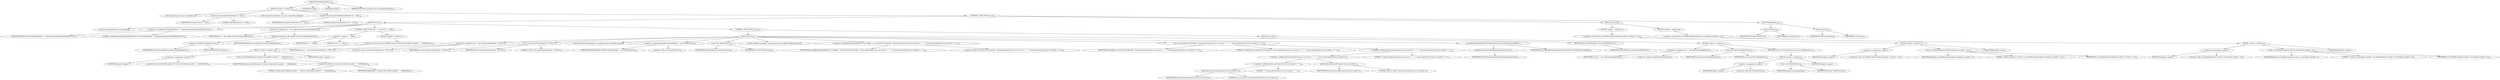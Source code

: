 digraph "getDefaultManifest" {  
"1624" [label = <(METHOD,getDefaultManifest)<SUB>736</SUB>> ]
"1625" [label = <(BLOCK,&lt;empty&gt;,&lt;empty&gt;)<SUB>736</SUB>> ]
"1626" [label = <(LOCAL,InputStream in: java.io.InputStream)> ]
"1627" [label = <(&lt;operator&gt;.assignment,InputStream in = null)<SUB>737</SUB>> ]
"1628" [label = <(IDENTIFIER,in,InputStream in = null)<SUB>737</SUB>> ]
"1629" [label = <(LITERAL,null,InputStream in = null)<SUB>737</SUB>> ]
"111" [label = <(LOCAL,InputStreamReader insr: java.io.InputStreamReader)> ]
"1630" [label = <(&lt;operator&gt;.assignment,InputStreamReader insr = null)<SUB>738</SUB>> ]
"1631" [label = <(IDENTIFIER,insr,InputStreamReader insr = null)<SUB>738</SUB>> ]
"1632" [label = <(LITERAL,null,InputStreamReader insr = null)<SUB>738</SUB>> ]
"1633" [label = <(CONTROL_STRUCTURE,try,try)<SUB>739</SUB>> ]
"1634" [label = <(BLOCK,try,try)<SUB>739</SUB>> ]
"1635" [label = <(LOCAL,String defManifest: java.lang.String)> ]
"1636" [label = <(&lt;operator&gt;.assignment,String defManifest = &quot;/org/apache/tools/ant/defaultManifest.mf&quot;)<SUB>740</SUB>> ]
"1637" [label = <(IDENTIFIER,defManifest,String defManifest = &quot;/org/apache/tools/ant/defaultManifest.mf&quot;)<SUB>740</SUB>> ]
"1638" [label = <(LITERAL,&quot;/org/apache/tools/ant/defaultManifest.mf&quot;,String defManifest = &quot;/org/apache/tools/ant/defaultManifest.mf&quot;)<SUB>740</SUB>> ]
"1639" [label = <(&lt;operator&gt;.assignment,in = this.getResourceAsStream(defManifest))<SUB>741</SUB>> ]
"1640" [label = <(IDENTIFIER,in,in = this.getResourceAsStream(defManifest))<SUB>741</SUB>> ]
"1641" [label = <(getResourceAsStream,this.getResourceAsStream(defManifest))<SUB>741</SUB>> ]
"1642" [label = <(&lt;operator&gt;.fieldAccess,Manifest.class)<SUB>741</SUB>> ]
"1643" [label = <(IDENTIFIER,Manifest,this.getResourceAsStream(defManifest))<SUB>741</SUB>> ]
"1644" [label = <(FIELD_IDENTIFIER,class,class)<SUB>741</SUB>> ]
"1645" [label = <(IDENTIFIER,defManifest,this.getResourceAsStream(defManifest))<SUB>741</SUB>> ]
"1646" [label = <(CONTROL_STRUCTURE,if (in == null),if (in == null))<SUB>742</SUB>> ]
"1647" [label = <(&lt;operator&gt;.equals,in == null)<SUB>742</SUB>> ]
"1648" [label = <(IDENTIFIER,in,in == null)<SUB>742</SUB>> ]
"1649" [label = <(LITERAL,null,in == null)<SUB>742</SUB>> ]
"1650" [label = <(BLOCK,&lt;empty&gt;,&lt;empty&gt;)<SUB>742</SUB>> ]
"1651" [label = <(&lt;operator&gt;.throw,throw new BuildException(&quot;Could not find default manifest: &quot; + defManifest);)<SUB>743</SUB>> ]
"1652" [label = <(BLOCK,&lt;empty&gt;,&lt;empty&gt;)<SUB>743</SUB>> ]
"1653" [label = <(&lt;operator&gt;.assignment,&lt;empty&gt;)> ]
"1654" [label = <(IDENTIFIER,$obj20,&lt;empty&gt;)> ]
"1655" [label = <(&lt;operator&gt;.alloc,new BuildException(&quot;Could not find default manifest: &quot; + defManifest))<SUB>743</SUB>> ]
"1656" [label = <(&lt;init&gt;,new BuildException(&quot;Could not find default manifest: &quot; + defManifest))<SUB>743</SUB>> ]
"1657" [label = <(IDENTIFIER,$obj20,new BuildException(&quot;Could not find default manifest: &quot; + defManifest))> ]
"1658" [label = <(&lt;operator&gt;.addition,&quot;Could not find default manifest: &quot; + defManifest)<SUB>743</SUB>> ]
"1659" [label = <(LITERAL,&quot;Could not find default manifest: &quot;,&quot;Could not find default manifest: &quot; + defManifest)<SUB>743</SUB>> ]
"1660" [label = <(IDENTIFIER,defManifest,&quot;Could not find default manifest: &quot; + defManifest)<SUB>744</SUB>> ]
"1661" [label = <(IDENTIFIER,$obj20,&lt;empty&gt;)> ]
"1662" [label = <(CONTROL_STRUCTURE,try,try)<SUB>746</SUB>> ]
"1663" [label = <(BLOCK,try,try)<SUB>746</SUB>> ]
"1664" [label = <(&lt;operator&gt;.assignment,insr = new InputStreamReader(in, &quot;UTF-8&quot;))<SUB>747</SUB>> ]
"1665" [label = <(IDENTIFIER,insr,insr = new InputStreamReader(in, &quot;UTF-8&quot;))<SUB>747</SUB>> ]
"1666" [label = <(&lt;operator&gt;.alloc,new InputStreamReader(in, &quot;UTF-8&quot;))<SUB>747</SUB>> ]
"1667" [label = <(&lt;init&gt;,new InputStreamReader(in, &quot;UTF-8&quot;))<SUB>747</SUB>> ]
"110" [label = <(IDENTIFIER,insr,new InputStreamReader(in, &quot;UTF-8&quot;))<SUB>747</SUB>> ]
"1668" [label = <(IDENTIFIER,in,new InputStreamReader(in, &quot;UTF-8&quot;))<SUB>747</SUB>> ]
"1669" [label = <(LITERAL,&quot;UTF-8&quot;,new InputStreamReader(in, &quot;UTF-8&quot;))<SUB>747</SUB>> ]
"113" [label = <(LOCAL,Manifest defaultManifest: org.apache.tools.ant.taskdefs.Manifest)> ]
"1670" [label = <(&lt;operator&gt;.assignment,Manifest defaultManifest = new Manifest(insr))<SUB>748</SUB>> ]
"1671" [label = <(IDENTIFIER,defaultManifest,Manifest defaultManifest = new Manifest(insr))<SUB>748</SUB>> ]
"1672" [label = <(&lt;operator&gt;.alloc,new Manifest(insr))<SUB>748</SUB>> ]
"1673" [label = <(&lt;init&gt;,new Manifest(insr))<SUB>748</SUB>> ]
"112" [label = <(IDENTIFIER,defaultManifest,new Manifest(insr))<SUB>748</SUB>> ]
"1674" [label = <(IDENTIFIER,insr,new Manifest(insr))<SUB>748</SUB>> ]
"115" [label = <(LOCAL,Attribute createdBy: org.apache.tools.ant.taskdefs.Manifest$Attribute)> ]
"1675" [label = <(&lt;operator&gt;.assignment,Manifest$Attribute createdBy = new Attribute(&quot;Created-By&quot;, System.getProperty(&quot;java.vm.version&quot;) + &quot; (&quot; + System.getProperty(&quot;java.vm.vendor&quot;) + &quot;)&quot;))<SUB>749</SUB>> ]
"1676" [label = <(IDENTIFIER,createdBy,Manifest$Attribute createdBy = new Attribute(&quot;Created-By&quot;, System.getProperty(&quot;java.vm.version&quot;) + &quot; (&quot; + System.getProperty(&quot;java.vm.vendor&quot;) + &quot;)&quot;))<SUB>749</SUB>> ]
"1677" [label = <(&lt;operator&gt;.alloc,new Attribute(&quot;Created-By&quot;, System.getProperty(&quot;java.vm.version&quot;) + &quot; (&quot; + System.getProperty(&quot;java.vm.vendor&quot;) + &quot;)&quot;))<SUB>749</SUB>> ]
"1678" [label = <(&lt;init&gt;,new Attribute(&quot;Created-By&quot;, System.getProperty(&quot;java.vm.version&quot;) + &quot; (&quot; + System.getProperty(&quot;java.vm.vendor&quot;) + &quot;)&quot;))<SUB>749</SUB>> ]
"114" [label = <(IDENTIFIER,createdBy,new Attribute(&quot;Created-By&quot;, System.getProperty(&quot;java.vm.version&quot;) + &quot; (&quot; + System.getProperty(&quot;java.vm.vendor&quot;) + &quot;)&quot;))<SUB>749</SUB>> ]
"1679" [label = <(LITERAL,&quot;Created-By&quot;,new Attribute(&quot;Created-By&quot;, System.getProperty(&quot;java.vm.version&quot;) + &quot; (&quot; + System.getProperty(&quot;java.vm.vendor&quot;) + &quot;)&quot;))<SUB>749</SUB>> ]
"1680" [label = <(&lt;operator&gt;.addition,System.getProperty(&quot;java.vm.version&quot;) + &quot; (&quot; + System.getProperty(&quot;java.vm.vendor&quot;) + &quot;)&quot;)<SUB>750</SUB>> ]
"1681" [label = <(&lt;operator&gt;.addition,System.getProperty(&quot;java.vm.version&quot;) + &quot; (&quot; + System.getProperty(&quot;java.vm.vendor&quot;))<SUB>750</SUB>> ]
"1682" [label = <(&lt;operator&gt;.addition,System.getProperty(&quot;java.vm.version&quot;) + &quot; (&quot;)<SUB>750</SUB>> ]
"1683" [label = <(getProperty,System.getProperty(&quot;java.vm.version&quot;))<SUB>750</SUB>> ]
"1684" [label = <(IDENTIFIER,System,System.getProperty(&quot;java.vm.version&quot;))<SUB>750</SUB>> ]
"1685" [label = <(LITERAL,&quot;java.vm.version&quot;,System.getProperty(&quot;java.vm.version&quot;))<SUB>750</SUB>> ]
"1686" [label = <(LITERAL,&quot; (&quot;,System.getProperty(&quot;java.vm.version&quot;) + &quot; (&quot;)<SUB>750</SUB>> ]
"1687" [label = <(getProperty,System.getProperty(&quot;java.vm.vendor&quot;))<SUB>751</SUB>> ]
"1688" [label = <(IDENTIFIER,System,System.getProperty(&quot;java.vm.vendor&quot;))<SUB>751</SUB>> ]
"1689" [label = <(LITERAL,&quot;java.vm.vendor&quot;,System.getProperty(&quot;java.vm.vendor&quot;))<SUB>751</SUB>> ]
"1690" [label = <(LITERAL,&quot;)&quot;,System.getProperty(&quot;java.vm.version&quot;) + &quot; (&quot; + System.getProperty(&quot;java.vm.vendor&quot;) + &quot;)&quot;)<SUB>751</SUB>> ]
"1691" [label = <(storeAttribute,defaultManifest.getMainSection().storeAttribute(createdBy))<SUB>752</SUB>> ]
"1692" [label = <(getMainSection,defaultManifest.getMainSection())<SUB>752</SUB>> ]
"1693" [label = <(IDENTIFIER,defaultManifest,defaultManifest.getMainSection())<SUB>752</SUB>> ]
"1694" [label = <(IDENTIFIER,createdBy,defaultManifest.getMainSection().storeAttribute(createdBy))<SUB>752</SUB>> ]
"1695" [label = <(RETURN,return defaultManifest;,return defaultManifest;)<SUB>753</SUB>> ]
"1696" [label = <(IDENTIFIER,defaultManifest,return defaultManifest;)<SUB>753</SUB>> ]
"1697" [label = <(BLOCK,catch,catch)> ]
"1698" [label = <(BLOCK,&lt;empty&gt;,&lt;empty&gt;)<SUB>754</SUB>> ]
"1699" [label = <(&lt;operator&gt;.assignment,insr = new InputStreamReader(in))<SUB>755</SUB>> ]
"1700" [label = <(IDENTIFIER,insr,insr = new InputStreamReader(in))<SUB>755</SUB>> ]
"1701" [label = <(&lt;operator&gt;.alloc,new InputStreamReader(in))<SUB>755</SUB>> ]
"1702" [label = <(&lt;init&gt;,new InputStreamReader(in))<SUB>755</SUB>> ]
"116" [label = <(IDENTIFIER,insr,new InputStreamReader(in))<SUB>755</SUB>> ]
"1703" [label = <(IDENTIFIER,in,new InputStreamReader(in))<SUB>755</SUB>> ]
"1704" [label = <(RETURN,return new Manifest(insr);,return new Manifest(insr);)<SUB>756</SUB>> ]
"1705" [label = <(BLOCK,&lt;empty&gt;,&lt;empty&gt;)<SUB>756</SUB>> ]
"1706" [label = <(&lt;operator&gt;.assignment,&lt;empty&gt;)> ]
"1707" [label = <(IDENTIFIER,$obj25,&lt;empty&gt;)> ]
"1708" [label = <(&lt;operator&gt;.alloc,new Manifest(insr))<SUB>756</SUB>> ]
"1709" [label = <(&lt;init&gt;,new Manifest(insr))<SUB>756</SUB>> ]
"1710" [label = <(IDENTIFIER,$obj25,new Manifest(insr))> ]
"1711" [label = <(IDENTIFIER,insr,new Manifest(insr))<SUB>756</SUB>> ]
"1712" [label = <(IDENTIFIER,$obj25,&lt;empty&gt;)> ]
"1713" [label = <(BLOCK,catch,catch)> ]
"1714" [label = <(BLOCK,&lt;empty&gt;,&lt;empty&gt;)<SUB>758</SUB>> ]
"1715" [label = <(&lt;operator&gt;.throw,throw new BuildException(&quot;Default manifest is invalid !!&quot;, e);)<SUB>759</SUB>> ]
"1716" [label = <(BLOCK,&lt;empty&gt;,&lt;empty&gt;)<SUB>759</SUB>> ]
"1717" [label = <(&lt;operator&gt;.assignment,&lt;empty&gt;)> ]
"1718" [label = <(IDENTIFIER,$obj26,&lt;empty&gt;)> ]
"1719" [label = <(&lt;operator&gt;.alloc,new BuildException(&quot;Default manifest is invalid !!&quot;, e))<SUB>759</SUB>> ]
"1720" [label = <(&lt;init&gt;,new BuildException(&quot;Default manifest is invalid !!&quot;, e))<SUB>759</SUB>> ]
"1721" [label = <(IDENTIFIER,$obj26,new BuildException(&quot;Default manifest is invalid !!&quot;, e))> ]
"1722" [label = <(LITERAL,&quot;Default manifest is invalid !!&quot;,new BuildException(&quot;Default manifest is invalid !!&quot;, e))<SUB>759</SUB>> ]
"1723" [label = <(IDENTIFIER,e,new BuildException(&quot;Default manifest is invalid !!&quot;, e))<SUB>759</SUB>> ]
"1724" [label = <(IDENTIFIER,$obj26,&lt;empty&gt;)> ]
"1725" [label = <(BLOCK,&lt;empty&gt;,&lt;empty&gt;)<SUB>760</SUB>> ]
"1726" [label = <(&lt;operator&gt;.throw,throw new BuildException(&quot;Unable to read default manifest&quot;, e);)<SUB>761</SUB>> ]
"1727" [label = <(BLOCK,&lt;empty&gt;,&lt;empty&gt;)<SUB>761</SUB>> ]
"1728" [label = <(&lt;operator&gt;.assignment,&lt;empty&gt;)> ]
"1729" [label = <(IDENTIFIER,$obj27,&lt;empty&gt;)> ]
"1730" [label = <(&lt;operator&gt;.alloc,new BuildException(&quot;Unable to read default manifest&quot;, e))<SUB>761</SUB>> ]
"1731" [label = <(&lt;init&gt;,new BuildException(&quot;Unable to read default manifest&quot;, e))<SUB>761</SUB>> ]
"1732" [label = <(IDENTIFIER,$obj27,new BuildException(&quot;Unable to read default manifest&quot;, e))> ]
"1733" [label = <(LITERAL,&quot;Unable to read default manifest&quot;,new BuildException(&quot;Unable to read default manifest&quot;, e))<SUB>761</SUB>> ]
"1734" [label = <(IDENTIFIER,e,new BuildException(&quot;Unable to read default manifest&quot;, e))<SUB>761</SUB>> ]
"1735" [label = <(IDENTIFIER,$obj27,&lt;empty&gt;)> ]
"1736" [label = <(BLOCK,finally,finally)<SUB>762</SUB>> ]
"1737" [label = <(close,close(insr))<SUB>763</SUB>> ]
"1738" [label = <(IDENTIFIER,FileUtils,close(insr))<SUB>763</SUB>> ]
"1739" [label = <(IDENTIFIER,insr,close(insr))<SUB>763</SUB>> ]
"1740" [label = <(close,close(in))<SUB>764</SUB>> ]
"1741" [label = <(IDENTIFIER,FileUtils,close(in))<SUB>764</SUB>> ]
"1742" [label = <(IDENTIFIER,in,close(in))<SUB>764</SUB>> ]
"1743" [label = <(MODIFIER,PUBLIC)> ]
"1744" [label = <(MODIFIER,STATIC)> ]
"1745" [label = <(METHOD_RETURN,org.apache.tools.ant.taskdefs.Manifest)<SUB>736</SUB>> ]
  "1624" -> "1625" 
  "1624" -> "1743" 
  "1624" -> "1744" 
  "1624" -> "1745" 
  "1625" -> "1626" 
  "1625" -> "1627" 
  "1625" -> "111" 
  "1625" -> "1630" 
  "1625" -> "1633" 
  "1627" -> "1628" 
  "1627" -> "1629" 
  "1630" -> "1631" 
  "1630" -> "1632" 
  "1633" -> "1634" 
  "1633" -> "1713" 
  "1633" -> "1736" 
  "1634" -> "1635" 
  "1634" -> "1636" 
  "1634" -> "1639" 
  "1634" -> "1646" 
  "1634" -> "1662" 
  "1636" -> "1637" 
  "1636" -> "1638" 
  "1639" -> "1640" 
  "1639" -> "1641" 
  "1641" -> "1642" 
  "1641" -> "1645" 
  "1642" -> "1643" 
  "1642" -> "1644" 
  "1646" -> "1647" 
  "1646" -> "1650" 
  "1647" -> "1648" 
  "1647" -> "1649" 
  "1650" -> "1651" 
  "1651" -> "1652" 
  "1652" -> "1653" 
  "1652" -> "1656" 
  "1652" -> "1661" 
  "1653" -> "1654" 
  "1653" -> "1655" 
  "1656" -> "1657" 
  "1656" -> "1658" 
  "1658" -> "1659" 
  "1658" -> "1660" 
  "1662" -> "1663" 
  "1662" -> "1697" 
  "1663" -> "1664" 
  "1663" -> "1667" 
  "1663" -> "113" 
  "1663" -> "1670" 
  "1663" -> "1673" 
  "1663" -> "115" 
  "1663" -> "1675" 
  "1663" -> "1678" 
  "1663" -> "1691" 
  "1663" -> "1695" 
  "1664" -> "1665" 
  "1664" -> "1666" 
  "1667" -> "110" 
  "1667" -> "1668" 
  "1667" -> "1669" 
  "1670" -> "1671" 
  "1670" -> "1672" 
  "1673" -> "112" 
  "1673" -> "1674" 
  "1675" -> "1676" 
  "1675" -> "1677" 
  "1678" -> "114" 
  "1678" -> "1679" 
  "1678" -> "1680" 
  "1680" -> "1681" 
  "1680" -> "1690" 
  "1681" -> "1682" 
  "1681" -> "1687" 
  "1682" -> "1683" 
  "1682" -> "1686" 
  "1683" -> "1684" 
  "1683" -> "1685" 
  "1687" -> "1688" 
  "1687" -> "1689" 
  "1691" -> "1692" 
  "1691" -> "1694" 
  "1692" -> "1693" 
  "1695" -> "1696" 
  "1697" -> "1698" 
  "1698" -> "1699" 
  "1698" -> "1702" 
  "1698" -> "1704" 
  "1699" -> "1700" 
  "1699" -> "1701" 
  "1702" -> "116" 
  "1702" -> "1703" 
  "1704" -> "1705" 
  "1705" -> "1706" 
  "1705" -> "1709" 
  "1705" -> "1712" 
  "1706" -> "1707" 
  "1706" -> "1708" 
  "1709" -> "1710" 
  "1709" -> "1711" 
  "1713" -> "1714" 
  "1713" -> "1725" 
  "1714" -> "1715" 
  "1715" -> "1716" 
  "1716" -> "1717" 
  "1716" -> "1720" 
  "1716" -> "1724" 
  "1717" -> "1718" 
  "1717" -> "1719" 
  "1720" -> "1721" 
  "1720" -> "1722" 
  "1720" -> "1723" 
  "1725" -> "1726" 
  "1726" -> "1727" 
  "1727" -> "1728" 
  "1727" -> "1731" 
  "1727" -> "1735" 
  "1728" -> "1729" 
  "1728" -> "1730" 
  "1731" -> "1732" 
  "1731" -> "1733" 
  "1731" -> "1734" 
  "1736" -> "1737" 
  "1736" -> "1740" 
  "1737" -> "1738" 
  "1737" -> "1739" 
  "1740" -> "1741" 
  "1740" -> "1742" 
}
